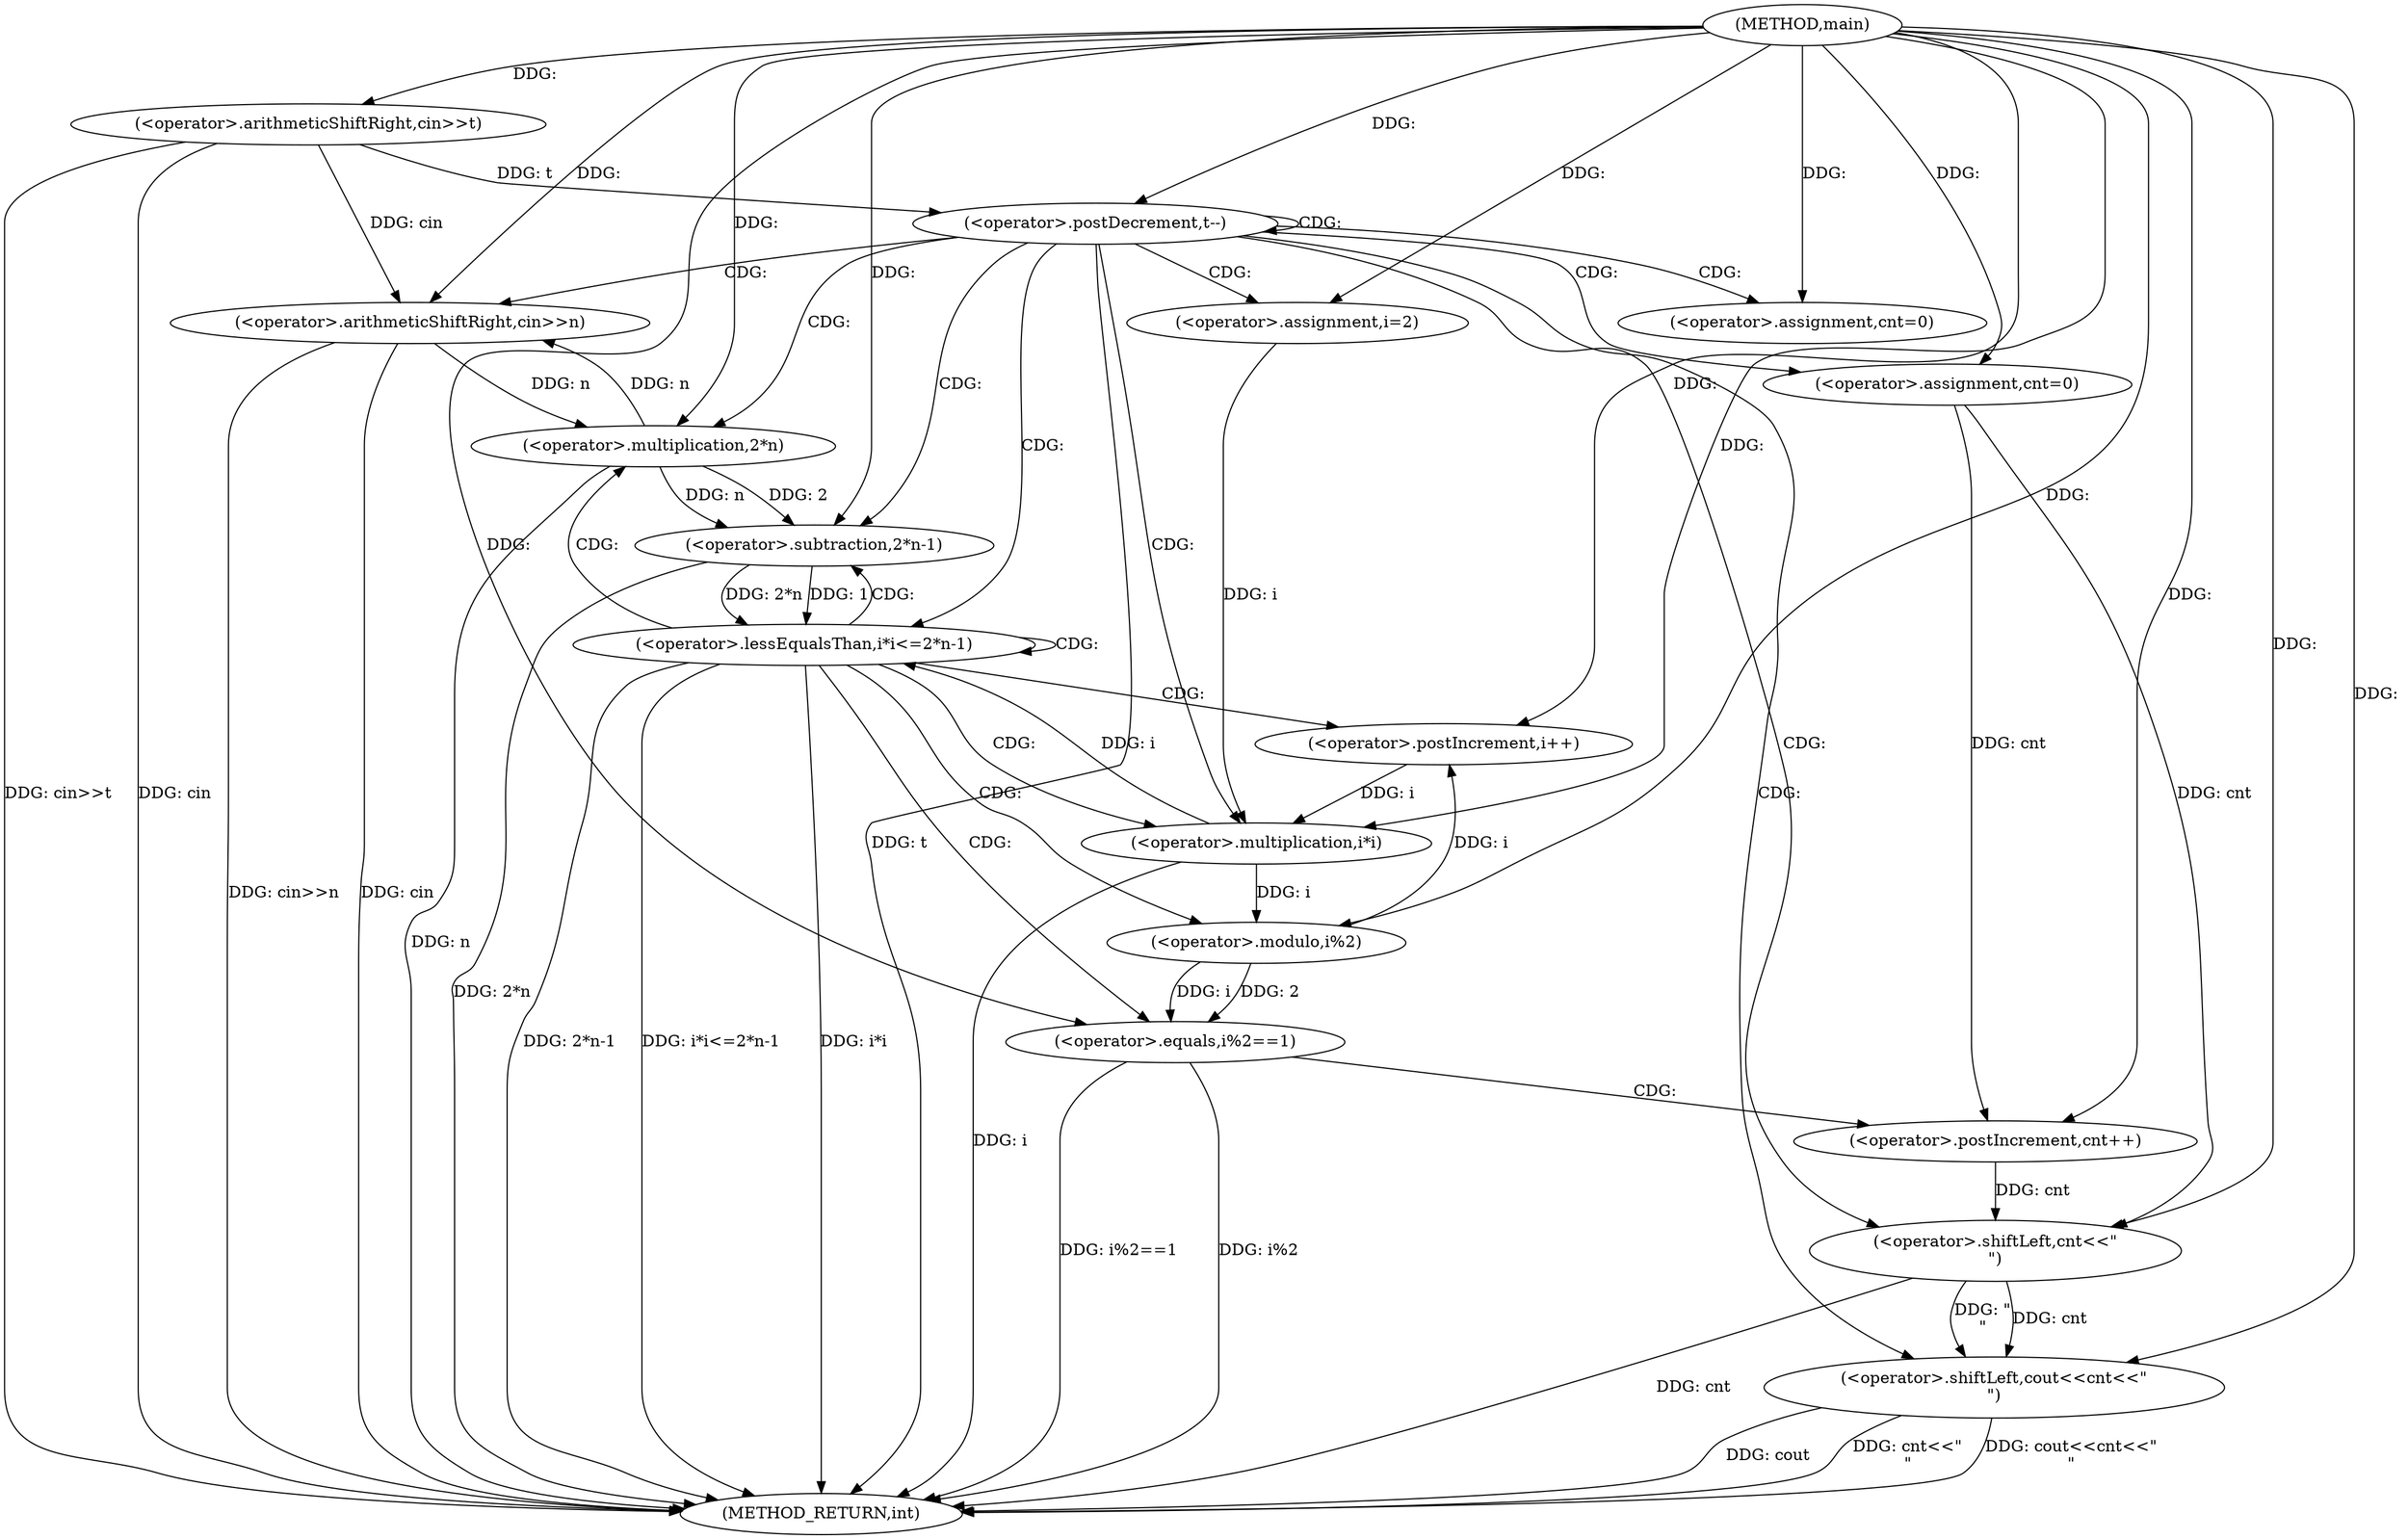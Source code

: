 digraph "main" {  
"1000129" [label = "(METHOD,main)" ]
"1000180" [label = "(METHOD_RETURN,int)" ]
"1000132" [label = "(<operator>.arithmeticShiftRight,cin>>t)" ]
"1000136" [label = "(<operator>.postDecrement,t--)" ]
"1000141" [label = "(<operator>.arithmeticShiftRight,cin>>n)" ]
"1000145" [label = "(<operator>.assignment,cnt=0)" ]
"1000148" [label = "(<operator>.assignment,cnt=0)" ]
"1000175" [label = "(<operator>.shiftLeft,cout<<cnt<<\"\n\")" ]
"1000152" [label = "(<operator>.assignment,i=2)" ]
"1000155" [label = "(<operator>.lessEqualsThan,i*i<=2*n-1)" ]
"1000164" [label = "(<operator>.postIncrement,i++)" ]
"1000177" [label = "(<operator>.shiftLeft,cnt<<\"\n\")" ]
"1000156" [label = "(<operator>.multiplication,i*i)" ]
"1000159" [label = "(<operator>.subtraction,2*n-1)" ]
"1000168" [label = "(<operator>.equals,i%2==1)" ]
"1000173" [label = "(<operator>.postIncrement,cnt++)" ]
"1000160" [label = "(<operator>.multiplication,2*n)" ]
"1000169" [label = "(<operator>.modulo,i%2)" ]
  "1000132" -> "1000180"  [ label = "DDG: cin"] 
  "1000132" -> "1000180"  [ label = "DDG: cin>>t"] 
  "1000136" -> "1000180"  [ label = "DDG: t"] 
  "1000141" -> "1000180"  [ label = "DDG: cin"] 
  "1000141" -> "1000180"  [ label = "DDG: cin>>n"] 
  "1000156" -> "1000180"  [ label = "DDG: i"] 
  "1000155" -> "1000180"  [ label = "DDG: i*i"] 
  "1000160" -> "1000180"  [ label = "DDG: n"] 
  "1000159" -> "1000180"  [ label = "DDG: 2*n"] 
  "1000155" -> "1000180"  [ label = "DDG: 2*n-1"] 
  "1000155" -> "1000180"  [ label = "DDG: i*i<=2*n-1"] 
  "1000177" -> "1000180"  [ label = "DDG: cnt"] 
  "1000175" -> "1000180"  [ label = "DDG: cnt<<\"\n\""] 
  "1000175" -> "1000180"  [ label = "DDG: cout<<cnt<<\"\n\""] 
  "1000168" -> "1000180"  [ label = "DDG: i%2"] 
  "1000168" -> "1000180"  [ label = "DDG: i%2==1"] 
  "1000175" -> "1000180"  [ label = "DDG: cout"] 
  "1000129" -> "1000132"  [ label = "DDG: "] 
  "1000132" -> "1000136"  [ label = "DDG: t"] 
  "1000129" -> "1000136"  [ label = "DDG: "] 
  "1000129" -> "1000145"  [ label = "DDG: "] 
  "1000129" -> "1000148"  [ label = "DDG: "] 
  "1000132" -> "1000141"  [ label = "DDG: cin"] 
  "1000129" -> "1000141"  [ label = "DDG: "] 
  "1000160" -> "1000141"  [ label = "DDG: n"] 
  "1000129" -> "1000152"  [ label = "DDG: "] 
  "1000129" -> "1000175"  [ label = "DDG: "] 
  "1000177" -> "1000175"  [ label = "DDG: \"\n\""] 
  "1000177" -> "1000175"  [ label = "DDG: cnt"] 
  "1000156" -> "1000155"  [ label = "DDG: i"] 
  "1000159" -> "1000155"  [ label = "DDG: 1"] 
  "1000159" -> "1000155"  [ label = "DDG: 2*n"] 
  "1000169" -> "1000164"  [ label = "DDG: i"] 
  "1000129" -> "1000164"  [ label = "DDG: "] 
  "1000148" -> "1000177"  [ label = "DDG: cnt"] 
  "1000173" -> "1000177"  [ label = "DDG: cnt"] 
  "1000129" -> "1000177"  [ label = "DDG: "] 
  "1000152" -> "1000156"  [ label = "DDG: i"] 
  "1000164" -> "1000156"  [ label = "DDG: i"] 
  "1000129" -> "1000156"  [ label = "DDG: "] 
  "1000160" -> "1000159"  [ label = "DDG: n"] 
  "1000160" -> "1000159"  [ label = "DDG: 2"] 
  "1000129" -> "1000159"  [ label = "DDG: "] 
  "1000129" -> "1000160"  [ label = "DDG: "] 
  "1000141" -> "1000160"  [ label = "DDG: n"] 
  "1000169" -> "1000168"  [ label = "DDG: i"] 
  "1000169" -> "1000168"  [ label = "DDG: 2"] 
  "1000129" -> "1000168"  [ label = "DDG: "] 
  "1000148" -> "1000173"  [ label = "DDG: cnt"] 
  "1000129" -> "1000173"  [ label = "DDG: "] 
  "1000156" -> "1000169"  [ label = "DDG: i"] 
  "1000129" -> "1000169"  [ label = "DDG: "] 
  "1000136" -> "1000159"  [ label = "CDG: "] 
  "1000136" -> "1000175"  [ label = "CDG: "] 
  "1000136" -> "1000155"  [ label = "CDG: "] 
  "1000136" -> "1000156"  [ label = "CDG: "] 
  "1000136" -> "1000141"  [ label = "CDG: "] 
  "1000136" -> "1000145"  [ label = "CDG: "] 
  "1000136" -> "1000160"  [ label = "CDG: "] 
  "1000136" -> "1000152"  [ label = "CDG: "] 
  "1000136" -> "1000177"  [ label = "CDG: "] 
  "1000136" -> "1000148"  [ label = "CDG: "] 
  "1000136" -> "1000136"  [ label = "CDG: "] 
  "1000155" -> "1000168"  [ label = "CDG: "] 
  "1000155" -> "1000164"  [ label = "CDG: "] 
  "1000155" -> "1000159"  [ label = "CDG: "] 
  "1000155" -> "1000155"  [ label = "CDG: "] 
  "1000155" -> "1000156"  [ label = "CDG: "] 
  "1000155" -> "1000160"  [ label = "CDG: "] 
  "1000155" -> "1000169"  [ label = "CDG: "] 
  "1000168" -> "1000173"  [ label = "CDG: "] 
}
